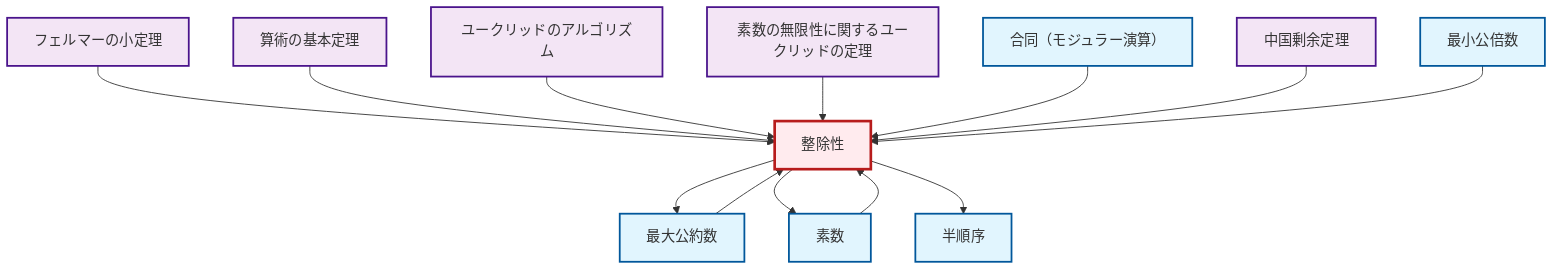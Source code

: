 graph TD
    classDef definition fill:#e1f5fe,stroke:#01579b,stroke-width:2px
    classDef theorem fill:#f3e5f5,stroke:#4a148c,stroke-width:2px
    classDef axiom fill:#fff3e0,stroke:#e65100,stroke-width:2px
    classDef example fill:#e8f5e9,stroke:#1b5e20,stroke-width:2px
    classDef current fill:#ffebee,stroke:#b71c1c,stroke-width:3px
    def-congruence["合同（モジュラー演算）"]:::definition
    def-divisibility["整除性"]:::definition
    def-gcd["最大公約数"]:::definition
    def-lcm["最小公倍数"]:::definition
    def-prime["素数"]:::definition
    thm-euclid-infinitude-primes["素数の無限性に関するユークリッドの定理"]:::theorem
    thm-fundamental-arithmetic["算術の基本定理"]:::theorem
    thm-chinese-remainder["中国剰余定理"]:::theorem
    thm-fermat-little["フェルマーの小定理"]:::theorem
    def-partial-order["半順序"]:::definition
    thm-euclidean-algorithm["ユークリッドのアルゴリズム"]:::theorem
    def-divisibility --> def-gcd
    thm-fermat-little --> def-divisibility
    def-divisibility --> def-prime
    thm-fundamental-arithmetic --> def-divisibility
    thm-euclidean-algorithm --> def-divisibility
    thm-euclid-infinitude-primes --> def-divisibility
    def-congruence --> def-divisibility
    def-prime --> def-divisibility
    def-gcd --> def-divisibility
    thm-chinese-remainder --> def-divisibility
    def-divisibility --> def-partial-order
    def-lcm --> def-divisibility
    class def-divisibility current